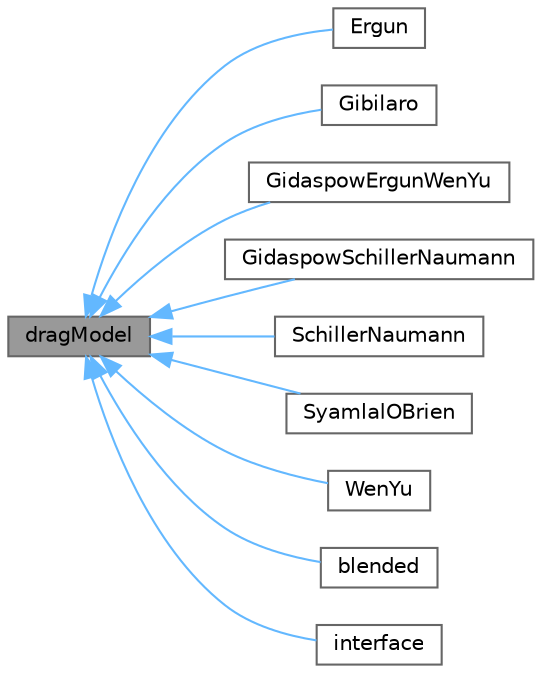 digraph "dragModel"
{
 // LATEX_PDF_SIZE
  bgcolor="transparent";
  edge [fontname=Helvetica,fontsize=10,labelfontname=Helvetica,labelfontsize=10];
  node [fontname=Helvetica,fontsize=10,shape=box,height=0.2,width=0.4];
  rankdir="LR";
  Node1 [id="Node000001",label="dragModel",height=0.2,width=0.4,color="gray40", fillcolor="grey60", style="filled", fontcolor="black",tooltip=" "];
  Node1 -> Node2 [id="edge1_Node000001_Node000002",dir="back",color="steelblue1",style="solid",tooltip=" "];
  Node2 [id="Node000002",label="Ergun",height=0.2,width=0.4,color="gray40", fillcolor="white", style="filled",URL="$classFoam_1_1multiphaseEuler_1_1dragModels_1_1Ergun.html",tooltip="H, Enwald, E. Peirano, A-E Almstedt 'Eulerian Two-Phase Flow Theory Applied to Fluidization' Int...."];
  Node1 -> Node3 [id="edge2_Node000001_Node000003",dir="back",color="steelblue1",style="solid",tooltip=" "];
  Node3 [id="Node000003",label="Gibilaro",height=0.2,width=0.4,color="gray40", fillcolor="white", style="filled",URL="$classFoam_1_1multiphaseEuler_1_1dragModels_1_1Gibilaro.html",tooltip="H, Enwald, E. Peirano, A-E Almstedt 'Eulerian Two-Phase Flow Theory Applied to Fluidization' Int...."];
  Node1 -> Node4 [id="edge3_Node000001_Node000004",dir="back",color="steelblue1",style="solid",tooltip=" "];
  Node4 [id="Node000004",label="GidaspowErgunWenYu",height=0.2,width=0.4,color="gray40", fillcolor="white", style="filled",URL="$classFoam_1_1multiphaseEuler_1_1dragModels_1_1GidaspowErgunWenYu.html",tooltip="D. Gidaspow, Multiphase flow and fluidization, Academic Press, New York, 1994."];
  Node1 -> Node5 [id="edge4_Node000001_Node000005",dir="back",color="steelblue1",style="solid",tooltip=" "];
  Node5 [id="Node000005",label="GidaspowSchillerNaumann",height=0.2,width=0.4,color="gray40", fillcolor="white", style="filled",URL="$classFoam_1_1multiphaseEuler_1_1dragModels_1_1GidaspowSchillerNaumann.html",tooltip="H, Enwald, E. Peirano, A-E Almstedt 'Eulerian Two-Phase Flow Theory Applied to Fluidization' Int...."];
  Node1 -> Node6 [id="edge5_Node000001_Node000006",dir="back",color="steelblue1",style="solid",tooltip=" "];
  Node6 [id="Node000006",label="SchillerNaumann",height=0.2,width=0.4,color="gray40", fillcolor="white", style="filled",URL="$classFoam_1_1multiphaseEuler_1_1dragModels_1_1SchillerNaumann.html",tooltip=" "];
  Node1 -> Node7 [id="edge6_Node000001_Node000007",dir="back",color="steelblue1",style="solid",tooltip=" "];
  Node7 [id="Node000007",label="SyamlalOBrien",height=0.2,width=0.4,color="gray40", fillcolor="white", style="filled",URL="$classFoam_1_1multiphaseEuler_1_1dragModels_1_1SyamlalOBrien.html",tooltip="Syamlal, M., Rogers, W. and O'Brien, T. J. (1993) MFIX documentation, Theory Guide...."];
  Node1 -> Node8 [id="edge7_Node000001_Node000008",dir="back",color="steelblue1",style="solid",tooltip=" "];
  Node8 [id="Node000008",label="WenYu",height=0.2,width=0.4,color="gray40", fillcolor="white", style="filled",URL="$classFoam_1_1multiphaseEuler_1_1dragModels_1_1WenYu.html",tooltip="H, Enwald, E. Peirano, A-E Almstedt 'Eulerian Two-Phase Flow Theory Applied to Fluidization' Int...."];
  Node1 -> Node9 [id="edge8_Node000001_Node000009",dir="back",color="steelblue1",style="solid",tooltip=" "];
  Node9 [id="Node000009",label="blended",height=0.2,width=0.4,color="gray40", fillcolor="white", style="filled",URL="$classFoam_1_1multiphaseEuler_1_1dragModels_1_1blended.html",tooltip="Blends two drag models based on the phase fractions to handle phase-inversion."];
  Node1 -> Node10 [id="edge9_Node000001_Node000010",dir="back",color="steelblue1",style="solid",tooltip=" "];
  Node10 [id="Node000010",label="interface",height=0.2,width=0.4,color="gray40", fillcolor="white", style="filled",URL="$classFoam_1_1multiphaseEuler_1_1dragModels_1_1interface.html",tooltip="Drag between phase separated by a VoF resolved interface."];
}
